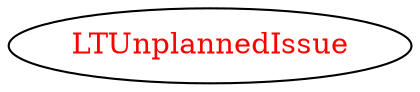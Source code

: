 digraph dependencyGraph {
 concentrate=true;
 ranksep="2.0";
 rankdir="LR"; 
 splines="ortho";
"LTUnplannedIssue" [fontcolor="red"];
}